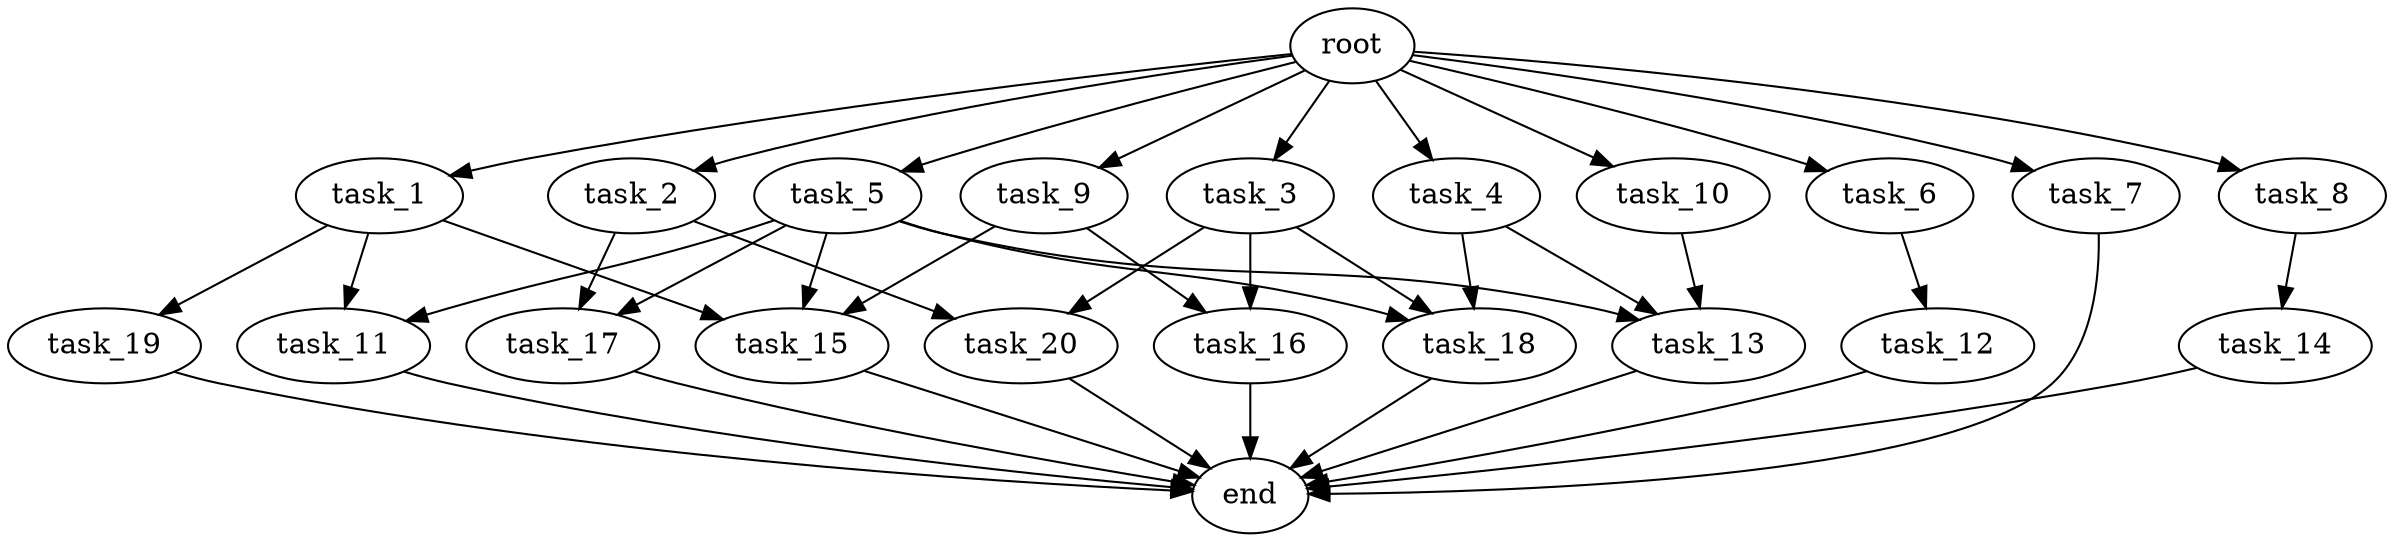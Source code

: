 digraph G {
  root [size="0.000000e+00"];
  task_1 [size="4.304923e+10"];
  task_2 [size="2.929933e+10"];
  task_3 [size="2.312923e+10"];
  task_4 [size="7.317263e+08"];
  task_5 [size="3.737065e+10"];
  task_6 [size="4.117947e+10"];
  task_7 [size="5.605983e+10"];
  task_8 [size="3.948126e+10"];
  task_9 [size="1.633532e+10"];
  task_10 [size="7.371441e+10"];
  task_11 [size="3.897843e+10"];
  task_12 [size="3.784202e+10"];
  task_13 [size="2.630540e+10"];
  task_14 [size="4.222972e+10"];
  task_15 [size="2.396379e+10"];
  task_16 [size="7.645618e+10"];
  task_17 [size="9.099634e+10"];
  task_18 [size="8.075942e+10"];
  task_19 [size="6.846718e+10"];
  task_20 [size="2.847484e+10"];
  end [size="0.000000e+00"];

  root -> task_1 [size="1.000000e-12"];
  root -> task_2 [size="1.000000e-12"];
  root -> task_3 [size="1.000000e-12"];
  root -> task_4 [size="1.000000e-12"];
  root -> task_5 [size="1.000000e-12"];
  root -> task_6 [size="1.000000e-12"];
  root -> task_7 [size="1.000000e-12"];
  root -> task_8 [size="1.000000e-12"];
  root -> task_9 [size="1.000000e-12"];
  root -> task_10 [size="1.000000e-12"];
  task_1 -> task_11 [size="1.948921e+08"];
  task_1 -> task_15 [size="7.987929e+07"];
  task_1 -> task_19 [size="6.846718e+08"];
  task_2 -> task_17 [size="4.549817e+08"];
  task_2 -> task_20 [size="1.423742e+08"];
  task_3 -> task_16 [size="3.822809e+08"];
  task_3 -> task_18 [size="2.691981e+08"];
  task_3 -> task_20 [size="1.423742e+08"];
  task_4 -> task_13 [size="8.768466e+07"];
  task_4 -> task_18 [size="2.691981e+08"];
  task_5 -> task_11 [size="1.948921e+08"];
  task_5 -> task_13 [size="8.768466e+07"];
  task_5 -> task_15 [size="7.987929e+07"];
  task_5 -> task_17 [size="4.549817e+08"];
  task_5 -> task_18 [size="2.691981e+08"];
  task_6 -> task_12 [size="3.784202e+08"];
  task_7 -> end [size="1.000000e-12"];
  task_8 -> task_14 [size="4.222972e+08"];
  task_9 -> task_15 [size="7.987929e+07"];
  task_9 -> task_16 [size="3.822809e+08"];
  task_10 -> task_13 [size="8.768466e+07"];
  task_11 -> end [size="1.000000e-12"];
  task_12 -> end [size="1.000000e-12"];
  task_13 -> end [size="1.000000e-12"];
  task_14 -> end [size="1.000000e-12"];
  task_15 -> end [size="1.000000e-12"];
  task_16 -> end [size="1.000000e-12"];
  task_17 -> end [size="1.000000e-12"];
  task_18 -> end [size="1.000000e-12"];
  task_19 -> end [size="1.000000e-12"];
  task_20 -> end [size="1.000000e-12"];
}
